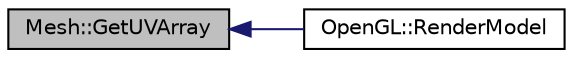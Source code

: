 digraph "Mesh::GetUVArray"
{
  edge [fontname="Helvetica",fontsize="10",labelfontname="Helvetica",labelfontsize="10"];
  node [fontname="Helvetica",fontsize="10",shape=record];
  rankdir="LR";
  Node1 [label="Mesh::GetUVArray",height=0.2,width=0.4,color="black", fillcolor="grey75", style="filled" fontcolor="black"];
  Node1 -> Node2 [dir="back",color="midnightblue",fontsize="10",style="solid",fontname="Helvetica"];
  Node2 [label="OpenGL::RenderModel",height=0.2,width=0.4,color="black", fillcolor="white", style="filled",URL="$class_open_g_l.html#a6cff1de2415b3afd3bb0a8b452a733b7",tooltip="Renders the model described by GameObj. "];
}
